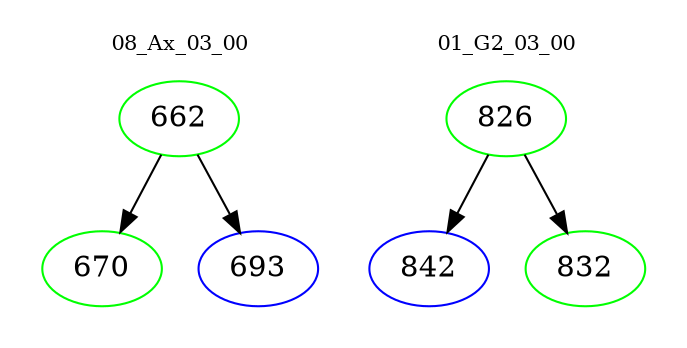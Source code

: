 digraph{
subgraph cluster_0 {
color = white
label = "08_Ax_03_00";
fontsize=10;
T0_662 [label="662", color="green"]
T0_662 -> T0_670 [color="black"]
T0_670 [label="670", color="green"]
T0_662 -> T0_693 [color="black"]
T0_693 [label="693", color="blue"]
}
subgraph cluster_1 {
color = white
label = "01_G2_03_00";
fontsize=10;
T1_826 [label="826", color="green"]
T1_826 -> T1_842 [color="black"]
T1_842 [label="842", color="blue"]
T1_826 -> T1_832 [color="black"]
T1_832 [label="832", color="green"]
}
}
